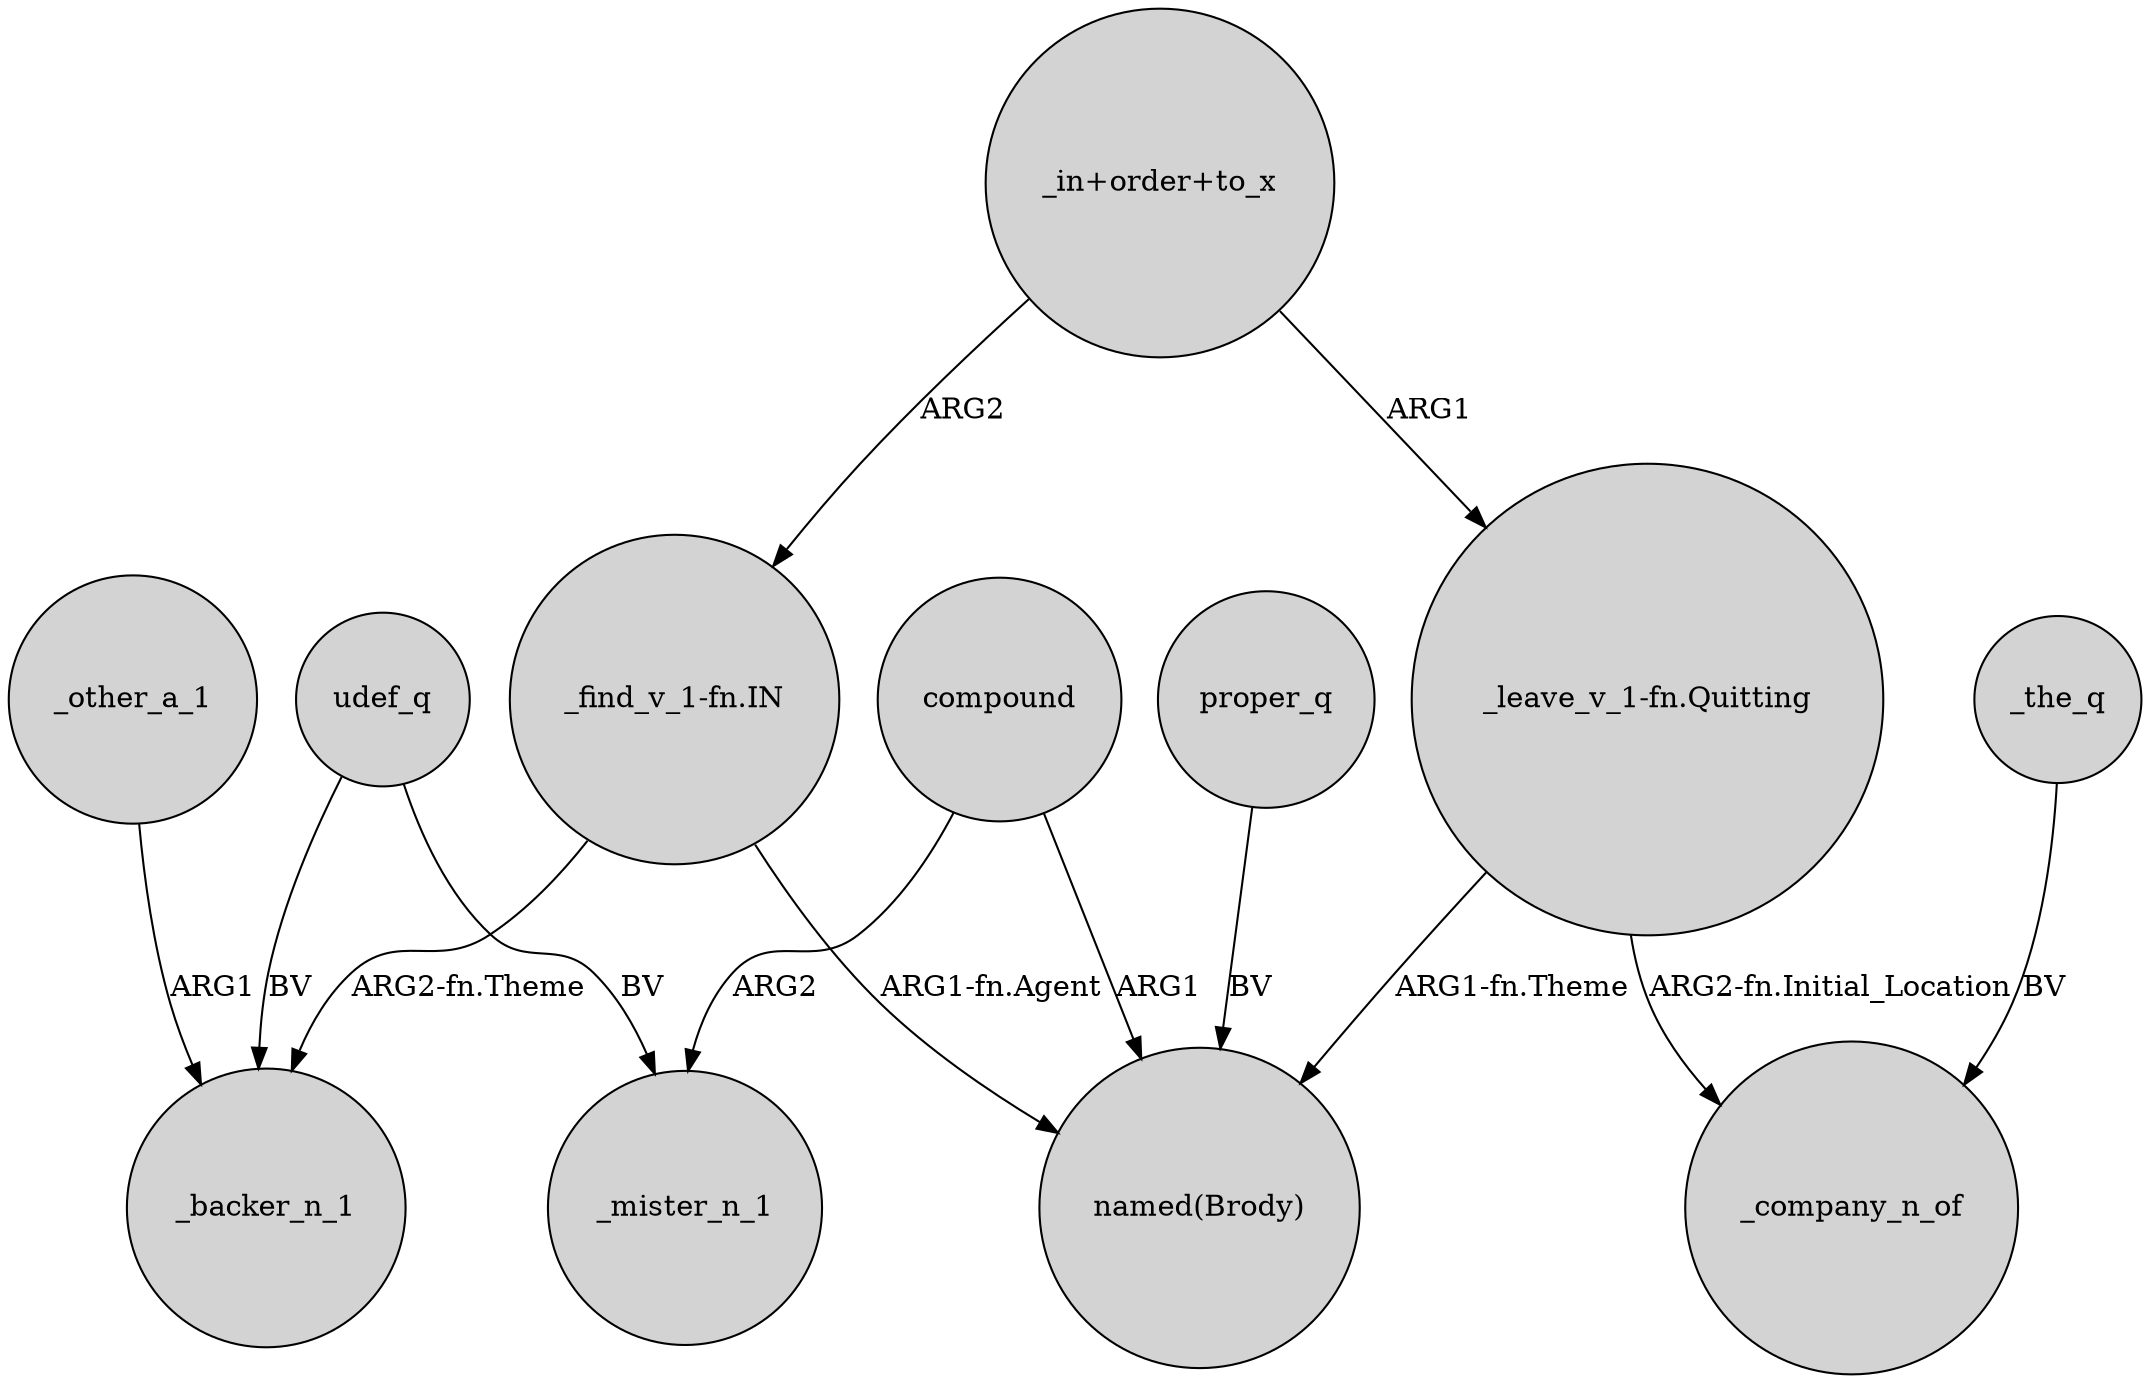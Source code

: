 digraph {
	node [shape=circle style=filled]
	udef_q -> _mister_n_1 [label=BV]
	"_leave_v_1-fn.Quitting" -> "named(Brody)" [label="ARG1-fn.Theme"]
	"_in+order+to_x" -> "_find_v_1-fn.IN" [label=ARG2]
	udef_q -> _backer_n_1 [label=BV]
	"_in+order+to_x" -> "_leave_v_1-fn.Quitting" [label=ARG1]
	proper_q -> "named(Brody)" [label=BV]
	compound -> "named(Brody)" [label=ARG1]
	_the_q -> _company_n_of [label=BV]
	"_find_v_1-fn.IN" -> _backer_n_1 [label="ARG2-fn.Theme"]
	compound -> _mister_n_1 [label=ARG2]
	"_find_v_1-fn.IN" -> "named(Brody)" [label="ARG1-fn.Agent"]
	_other_a_1 -> _backer_n_1 [label=ARG1]
	"_leave_v_1-fn.Quitting" -> _company_n_of [label="ARG2-fn.Initial_Location"]
}

